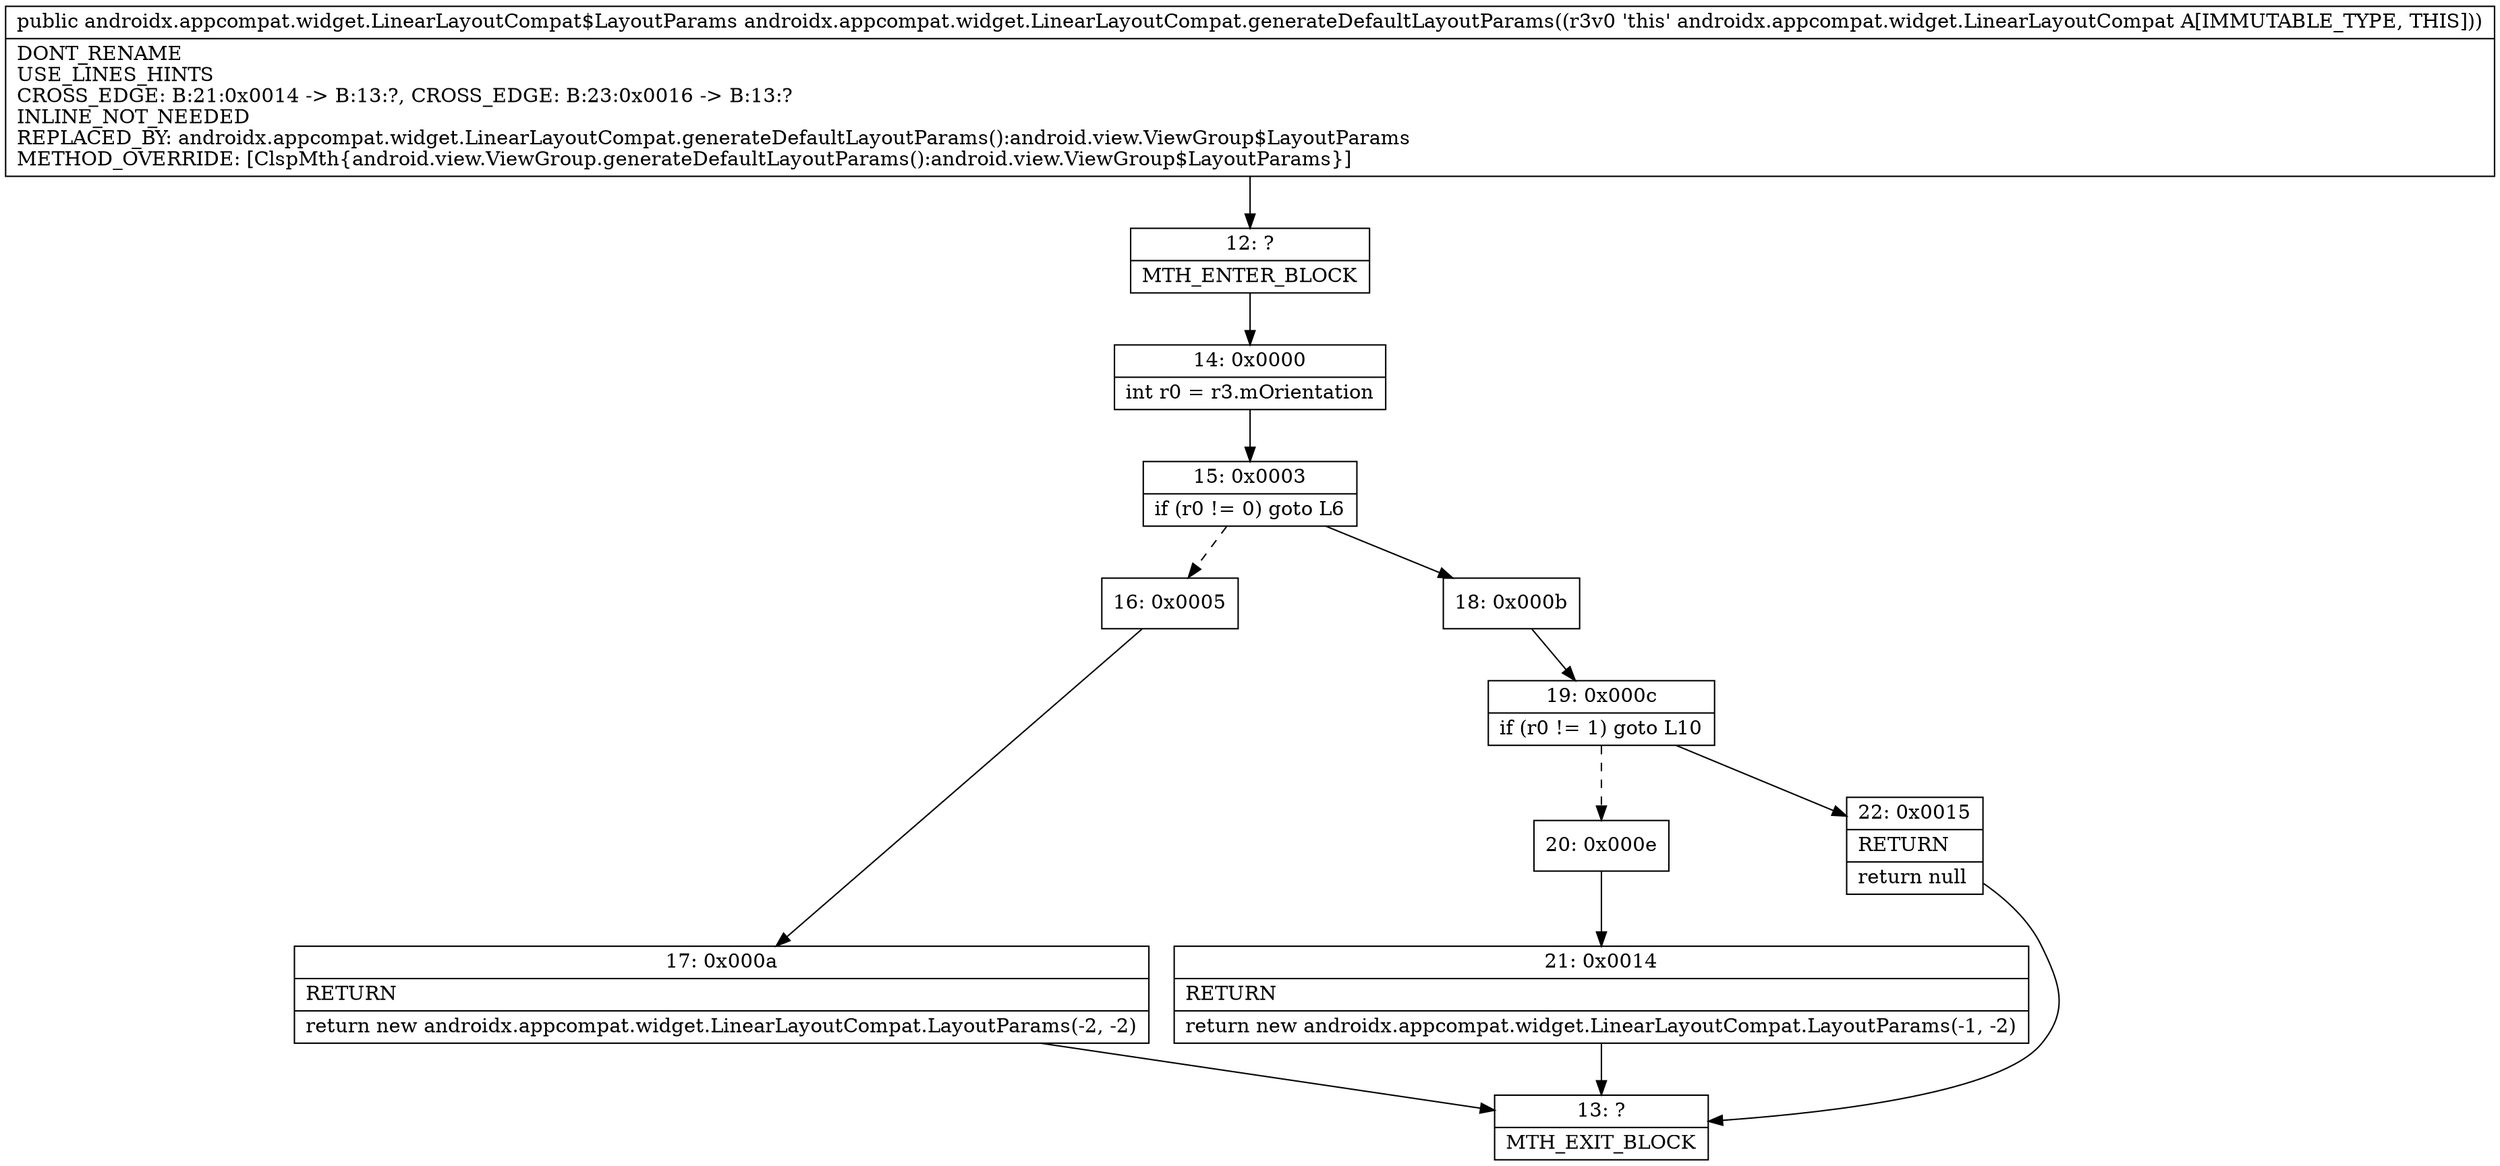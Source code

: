 digraph "CFG forandroidx.appcompat.widget.LinearLayoutCompat.generateDefaultLayoutParams()Landroidx\/appcompat\/widget\/LinearLayoutCompat$LayoutParams;" {
Node_12 [shape=record,label="{12\:\ ?|MTH_ENTER_BLOCK\l}"];
Node_14 [shape=record,label="{14\:\ 0x0000|int r0 = r3.mOrientation\l}"];
Node_15 [shape=record,label="{15\:\ 0x0003|if (r0 != 0) goto L6\l}"];
Node_16 [shape=record,label="{16\:\ 0x0005}"];
Node_17 [shape=record,label="{17\:\ 0x000a|RETURN\l|return new androidx.appcompat.widget.LinearLayoutCompat.LayoutParams(\-2, \-2)\l}"];
Node_13 [shape=record,label="{13\:\ ?|MTH_EXIT_BLOCK\l}"];
Node_18 [shape=record,label="{18\:\ 0x000b}"];
Node_19 [shape=record,label="{19\:\ 0x000c|if (r0 != 1) goto L10\l}"];
Node_20 [shape=record,label="{20\:\ 0x000e}"];
Node_21 [shape=record,label="{21\:\ 0x0014|RETURN\l|return new androidx.appcompat.widget.LinearLayoutCompat.LayoutParams(\-1, \-2)\l}"];
Node_22 [shape=record,label="{22\:\ 0x0015|RETURN\l|return null\l}"];
MethodNode[shape=record,label="{public androidx.appcompat.widget.LinearLayoutCompat$LayoutParams androidx.appcompat.widget.LinearLayoutCompat.generateDefaultLayoutParams((r3v0 'this' androidx.appcompat.widget.LinearLayoutCompat A[IMMUTABLE_TYPE, THIS]))  | DONT_RENAME\lUSE_LINES_HINTS\lCROSS_EDGE: B:21:0x0014 \-\> B:13:?, CROSS_EDGE: B:23:0x0016 \-\> B:13:?\lINLINE_NOT_NEEDED\lREPLACED_BY: androidx.appcompat.widget.LinearLayoutCompat.generateDefaultLayoutParams():android.view.ViewGroup$LayoutParams\lMETHOD_OVERRIDE: [ClspMth\{android.view.ViewGroup.generateDefaultLayoutParams():android.view.ViewGroup$LayoutParams\}]\l}"];
MethodNode -> Node_12;Node_12 -> Node_14;
Node_14 -> Node_15;
Node_15 -> Node_16[style=dashed];
Node_15 -> Node_18;
Node_16 -> Node_17;
Node_17 -> Node_13;
Node_18 -> Node_19;
Node_19 -> Node_20[style=dashed];
Node_19 -> Node_22;
Node_20 -> Node_21;
Node_21 -> Node_13;
Node_22 -> Node_13;
}


